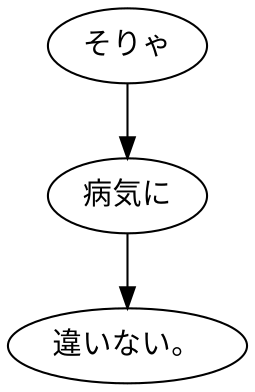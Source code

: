 digraph graph2252 {
	node0 [label="そりゃ"];
	node1 [label="病気に"];
	node2 [label="違いない。"];
	node0 -> node1;
	node1 -> node2;
}
